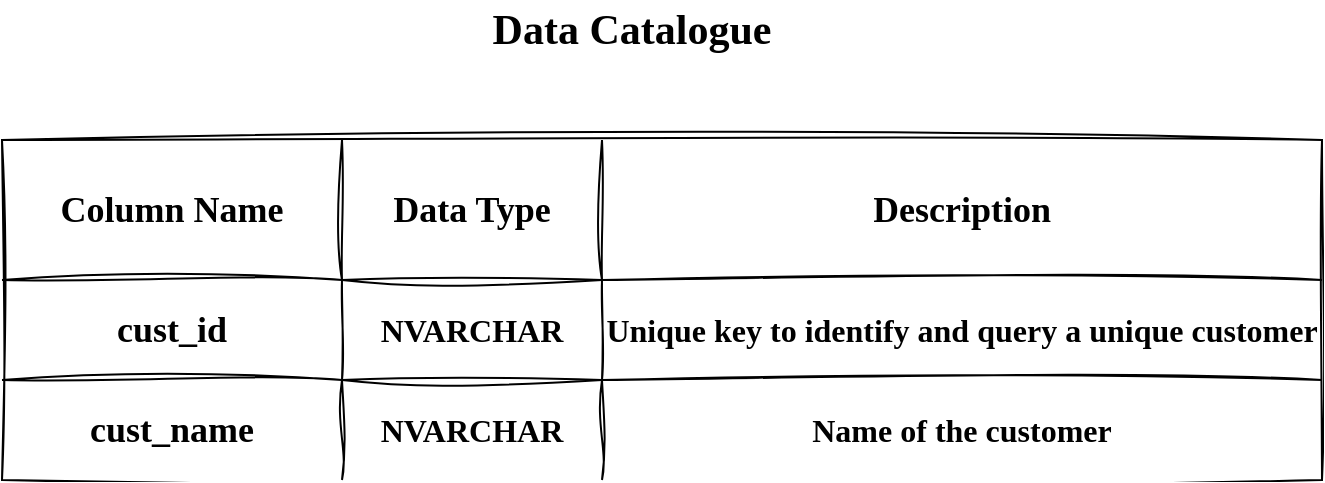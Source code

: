<mxfile version="26.1.1">
  <diagram id="R2lEEEUBdFMjLlhIrx00" name="Page-1">
    <mxGraphModel dx="1381" dy="936" grid="1" gridSize="10" guides="1" tooltips="1" connect="1" arrows="1" fold="1" page="1" pageScale="1" pageWidth="850" pageHeight="1100" math="0" shadow="0" extFonts="Permanent Marker^https://fonts.googleapis.com/css?family=Permanent+Marker">
      <root>
        <mxCell id="0" />
        <mxCell id="1" parent="0" />
        <mxCell id="Kf6G7a05EQ2mBjDCL3w2-26" value="" style="shape=table;startSize=0;container=1;collapsible=0;childLayout=tableLayout;fontSize=16;sketch=1;curveFitting=1;jiggle=2;fillColor=none;" vertex="1" parent="1">
          <mxGeometry x="110" y="260" width="660" height="170" as="geometry" />
        </mxCell>
        <mxCell id="Kf6G7a05EQ2mBjDCL3w2-27" value="" style="shape=tableRow;horizontal=0;startSize=0;swimlaneHead=0;swimlaneBody=0;strokeColor=inherit;top=0;left=0;bottom=0;right=0;collapsible=0;dropTarget=0;fillColor=none;points=[[0,0.5],[1,0.5]];portConstraint=eastwest;fontSize=16;" vertex="1" parent="Kf6G7a05EQ2mBjDCL3w2-26">
          <mxGeometry width="660" height="70" as="geometry" />
        </mxCell>
        <mxCell id="Kf6G7a05EQ2mBjDCL3w2-28" value="&lt;b&gt;&lt;font face=&quot;Comic Sans MS&quot; style=&quot;font-size: 18px;&quot;&gt;Column Name&lt;/font&gt;&lt;/b&gt;" style="shape=partialRectangle;html=1;whiteSpace=wrap;connectable=0;strokeColor=inherit;overflow=hidden;fillColor=none;top=0;left=0;bottom=0;right=0;pointerEvents=1;fontSize=16;" vertex="1" parent="Kf6G7a05EQ2mBjDCL3w2-27">
          <mxGeometry width="170" height="70" as="geometry">
            <mxRectangle width="170" height="70" as="alternateBounds" />
          </mxGeometry>
        </mxCell>
        <mxCell id="Kf6G7a05EQ2mBjDCL3w2-29" value="&lt;b&gt;&lt;font style=&quot;font-size: 18px;&quot; face=&quot;Comic Sans MS&quot;&gt;Data Type&lt;/font&gt;&lt;/b&gt;" style="shape=partialRectangle;html=1;whiteSpace=wrap;connectable=0;strokeColor=inherit;overflow=hidden;fillColor=none;top=0;left=0;bottom=0;right=0;pointerEvents=1;fontSize=16;" vertex="1" parent="Kf6G7a05EQ2mBjDCL3w2-27">
          <mxGeometry x="170" width="130" height="70" as="geometry">
            <mxRectangle width="130" height="70" as="alternateBounds" />
          </mxGeometry>
        </mxCell>
        <mxCell id="Kf6G7a05EQ2mBjDCL3w2-30" value="&lt;b&gt;&lt;font style=&quot;font-size: 18px;&quot; face=&quot;Comic Sans MS&quot;&gt;Description&lt;/font&gt;&lt;/b&gt;" style="shape=partialRectangle;html=1;whiteSpace=wrap;connectable=0;strokeColor=inherit;overflow=hidden;fillColor=none;top=0;left=0;bottom=0;right=0;pointerEvents=1;fontSize=16;" vertex="1" parent="Kf6G7a05EQ2mBjDCL3w2-27">
          <mxGeometry x="300" width="360" height="70" as="geometry">
            <mxRectangle width="360" height="70" as="alternateBounds" />
          </mxGeometry>
        </mxCell>
        <mxCell id="Kf6G7a05EQ2mBjDCL3w2-31" value="" style="shape=tableRow;horizontal=0;startSize=0;swimlaneHead=0;swimlaneBody=0;strokeColor=inherit;top=0;left=0;bottom=0;right=0;collapsible=0;dropTarget=0;fillColor=none;points=[[0,0.5],[1,0.5]];portConstraint=eastwest;fontSize=16;" vertex="1" parent="Kf6G7a05EQ2mBjDCL3w2-26">
          <mxGeometry y="70" width="660" height="50" as="geometry" />
        </mxCell>
        <mxCell id="Kf6G7a05EQ2mBjDCL3w2-32" value="&lt;b&gt;&lt;font style=&quot;font-size: 18px;&quot; face=&quot;Comic Sans MS&quot;&gt;cust_id&lt;/font&gt;&lt;/b&gt;" style="shape=partialRectangle;html=1;whiteSpace=wrap;connectable=0;strokeColor=inherit;overflow=hidden;fillColor=none;top=0;left=0;bottom=0;right=0;pointerEvents=1;fontSize=16;" vertex="1" parent="Kf6G7a05EQ2mBjDCL3w2-31">
          <mxGeometry width="170" height="50" as="geometry">
            <mxRectangle width="170" height="50" as="alternateBounds" />
          </mxGeometry>
        </mxCell>
        <mxCell id="Kf6G7a05EQ2mBjDCL3w2-33" value="&lt;font face=&quot;Comic Sans MS&quot;&gt;&lt;b&gt;NVARCHAR&lt;/b&gt;&lt;/font&gt;" style="shape=partialRectangle;html=1;whiteSpace=wrap;connectable=0;strokeColor=inherit;overflow=hidden;fillColor=none;top=0;left=0;bottom=0;right=0;pointerEvents=1;fontSize=16;" vertex="1" parent="Kf6G7a05EQ2mBjDCL3w2-31">
          <mxGeometry x="170" width="130" height="50" as="geometry">
            <mxRectangle width="130" height="50" as="alternateBounds" />
          </mxGeometry>
        </mxCell>
        <mxCell id="Kf6G7a05EQ2mBjDCL3w2-34" value="&lt;font face=&quot;Comic Sans MS&quot;&gt;&lt;b&gt;Unique key to identify and query a unique customer&lt;/b&gt;&lt;/font&gt;" style="shape=partialRectangle;html=1;whiteSpace=wrap;connectable=0;strokeColor=inherit;overflow=hidden;fillColor=none;top=0;left=0;bottom=0;right=0;pointerEvents=1;fontSize=16;" vertex="1" parent="Kf6G7a05EQ2mBjDCL3w2-31">
          <mxGeometry x="300" width="360" height="50" as="geometry">
            <mxRectangle width="360" height="50" as="alternateBounds" />
          </mxGeometry>
        </mxCell>
        <mxCell id="Kf6G7a05EQ2mBjDCL3w2-35" value="" style="shape=tableRow;horizontal=0;startSize=0;swimlaneHead=0;swimlaneBody=0;strokeColor=inherit;top=0;left=0;bottom=0;right=0;collapsible=0;dropTarget=0;fillColor=none;points=[[0,0.5],[1,0.5]];portConstraint=eastwest;fontSize=16;" vertex="1" parent="Kf6G7a05EQ2mBjDCL3w2-26">
          <mxGeometry y="120" width="660" height="50" as="geometry" />
        </mxCell>
        <mxCell id="Kf6G7a05EQ2mBjDCL3w2-36" value="&lt;b&gt;&lt;font face=&quot;Comic Sans MS&quot; style=&quot;font-size: 18px;&quot;&gt;cust_name&lt;/font&gt;&lt;/b&gt;" style="shape=partialRectangle;html=1;whiteSpace=wrap;connectable=0;strokeColor=inherit;overflow=hidden;fillColor=none;top=0;left=0;bottom=0;right=0;pointerEvents=1;fontSize=16;" vertex="1" parent="Kf6G7a05EQ2mBjDCL3w2-35">
          <mxGeometry width="170" height="50" as="geometry">
            <mxRectangle width="170" height="50" as="alternateBounds" />
          </mxGeometry>
        </mxCell>
        <mxCell id="Kf6G7a05EQ2mBjDCL3w2-37" value="&lt;b&gt;&lt;font face=&quot;Comic Sans MS&quot;&gt;NVARCHAR&lt;/font&gt;&lt;/b&gt;" style="shape=partialRectangle;html=1;whiteSpace=wrap;connectable=0;strokeColor=inherit;overflow=hidden;fillColor=none;top=0;left=0;bottom=0;right=0;pointerEvents=1;fontSize=16;" vertex="1" parent="Kf6G7a05EQ2mBjDCL3w2-35">
          <mxGeometry x="170" width="130" height="50" as="geometry">
            <mxRectangle width="130" height="50" as="alternateBounds" />
          </mxGeometry>
        </mxCell>
        <mxCell id="Kf6G7a05EQ2mBjDCL3w2-38" value="&lt;font face=&quot;Comic Sans MS&quot;&gt;&lt;b&gt;Name of the customer&lt;/b&gt;&lt;/font&gt;" style="shape=partialRectangle;html=1;whiteSpace=wrap;connectable=0;strokeColor=inherit;overflow=hidden;fillColor=none;top=0;left=0;bottom=0;right=0;pointerEvents=1;fontSize=16;" vertex="1" parent="Kf6G7a05EQ2mBjDCL3w2-35">
          <mxGeometry x="300" width="360" height="50" as="geometry">
            <mxRectangle width="360" height="50" as="alternateBounds" />
          </mxGeometry>
        </mxCell>
        <mxCell id="Kf6G7a05EQ2mBjDCL3w2-39" value="&lt;b&gt;&lt;font style=&quot;font-size: 21px;&quot; face=&quot;Comic Sans MS&quot;&gt;Data Catalogue&lt;/font&gt;&lt;/b&gt;" style="text;html=1;align=center;verticalAlign=middle;whiteSpace=wrap;rounded=0;" vertex="1" parent="1">
          <mxGeometry x="345" y="190" width="160" height="30" as="geometry" />
        </mxCell>
      </root>
    </mxGraphModel>
  </diagram>
</mxfile>
